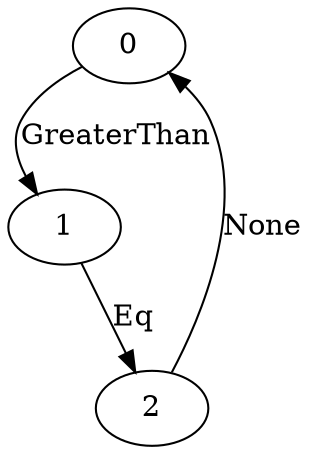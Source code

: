 strict digraph "" {
	node [label="\N"];
	0	 [label=0];
	1	 [label=1];
	0 -> 1	 [label=GreaterThan];
	2	 [label=2];
	1 -> 2	 [label=Eq];
	2 -> 0	 [label=None];
}

